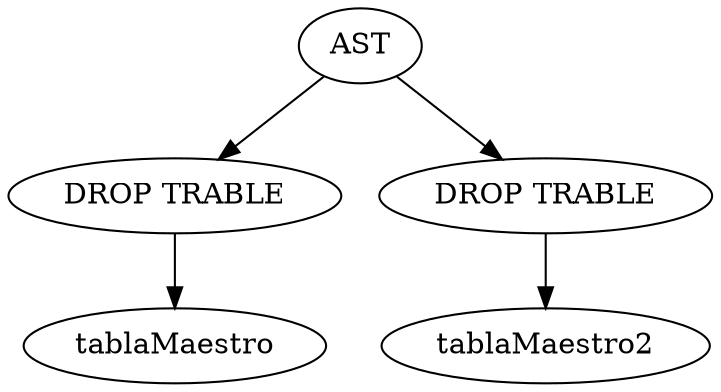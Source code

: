 digraph G{
rankdir = TB; 
Node0[label="AST"]
Node1[label="DROP TRABLE"]
Node0->Node1;
Node2[label="tablaMaestro"]
Node1->Node2;
Node3[label="DROP TRABLE"]
Node0->Node3;
Node4[label="tablaMaestro2"]
Node3->Node4;
}
